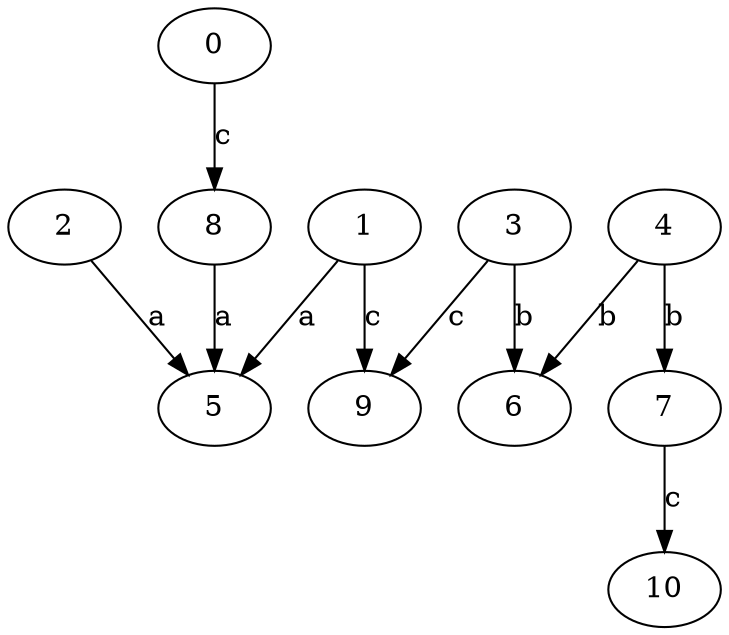 strict digraph  {
2;
3;
4;
0;
5;
1;
6;
7;
8;
9;
10;
2 -> 5  [label=a];
3 -> 6  [label=b];
3 -> 9  [label=c];
4 -> 6  [label=b];
4 -> 7  [label=b];
0 -> 8  [label=c];
1 -> 5  [label=a];
1 -> 9  [label=c];
7 -> 10  [label=c];
8 -> 5  [label=a];
}
